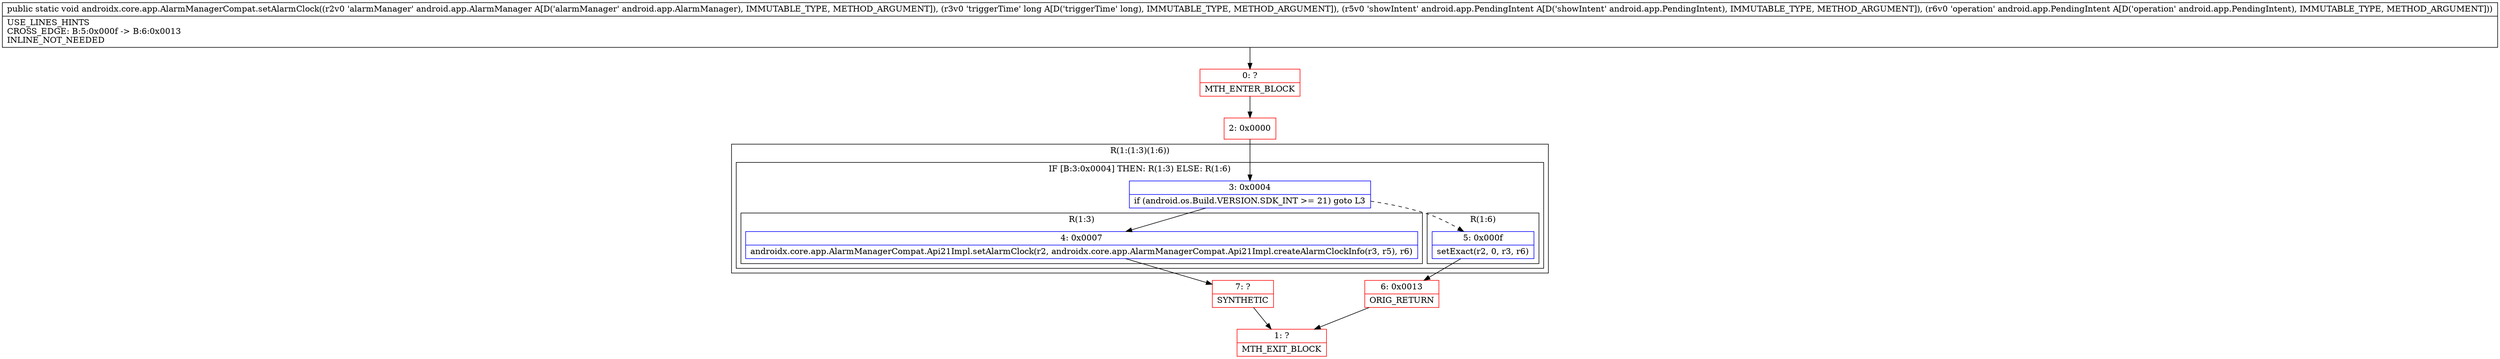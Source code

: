 digraph "CFG forandroidx.core.app.AlarmManagerCompat.setAlarmClock(Landroid\/app\/AlarmManager;JLandroid\/app\/PendingIntent;Landroid\/app\/PendingIntent;)V" {
subgraph cluster_Region_1734177694 {
label = "R(1:(1:3)(1:6))";
node [shape=record,color=blue];
subgraph cluster_IfRegion_927807684 {
label = "IF [B:3:0x0004] THEN: R(1:3) ELSE: R(1:6)";
node [shape=record,color=blue];
Node_3 [shape=record,label="{3\:\ 0x0004|if (android.os.Build.VERSION.SDK_INT \>= 21) goto L3\l}"];
subgraph cluster_Region_1722998426 {
label = "R(1:3)";
node [shape=record,color=blue];
Node_4 [shape=record,label="{4\:\ 0x0007|androidx.core.app.AlarmManagerCompat.Api21Impl.setAlarmClock(r2, androidx.core.app.AlarmManagerCompat.Api21Impl.createAlarmClockInfo(r3, r5), r6)\l}"];
}
subgraph cluster_Region_29433561 {
label = "R(1:6)";
node [shape=record,color=blue];
Node_5 [shape=record,label="{5\:\ 0x000f|setExact(r2, 0, r3, r6)\l}"];
}
}
}
Node_0 [shape=record,color=red,label="{0\:\ ?|MTH_ENTER_BLOCK\l}"];
Node_2 [shape=record,color=red,label="{2\:\ 0x0000}"];
Node_7 [shape=record,color=red,label="{7\:\ ?|SYNTHETIC\l}"];
Node_1 [shape=record,color=red,label="{1\:\ ?|MTH_EXIT_BLOCK\l}"];
Node_6 [shape=record,color=red,label="{6\:\ 0x0013|ORIG_RETURN\l}"];
MethodNode[shape=record,label="{public static void androidx.core.app.AlarmManagerCompat.setAlarmClock((r2v0 'alarmManager' android.app.AlarmManager A[D('alarmManager' android.app.AlarmManager), IMMUTABLE_TYPE, METHOD_ARGUMENT]), (r3v0 'triggerTime' long A[D('triggerTime' long), IMMUTABLE_TYPE, METHOD_ARGUMENT]), (r5v0 'showIntent' android.app.PendingIntent A[D('showIntent' android.app.PendingIntent), IMMUTABLE_TYPE, METHOD_ARGUMENT]), (r6v0 'operation' android.app.PendingIntent A[D('operation' android.app.PendingIntent), IMMUTABLE_TYPE, METHOD_ARGUMENT]))  | USE_LINES_HINTS\lCROSS_EDGE: B:5:0x000f \-\> B:6:0x0013\lINLINE_NOT_NEEDED\l}"];
MethodNode -> Node_0;Node_3 -> Node_4;
Node_3 -> Node_5[style=dashed];
Node_4 -> Node_7;
Node_5 -> Node_6;
Node_0 -> Node_2;
Node_2 -> Node_3;
Node_7 -> Node_1;
Node_6 -> Node_1;
}

